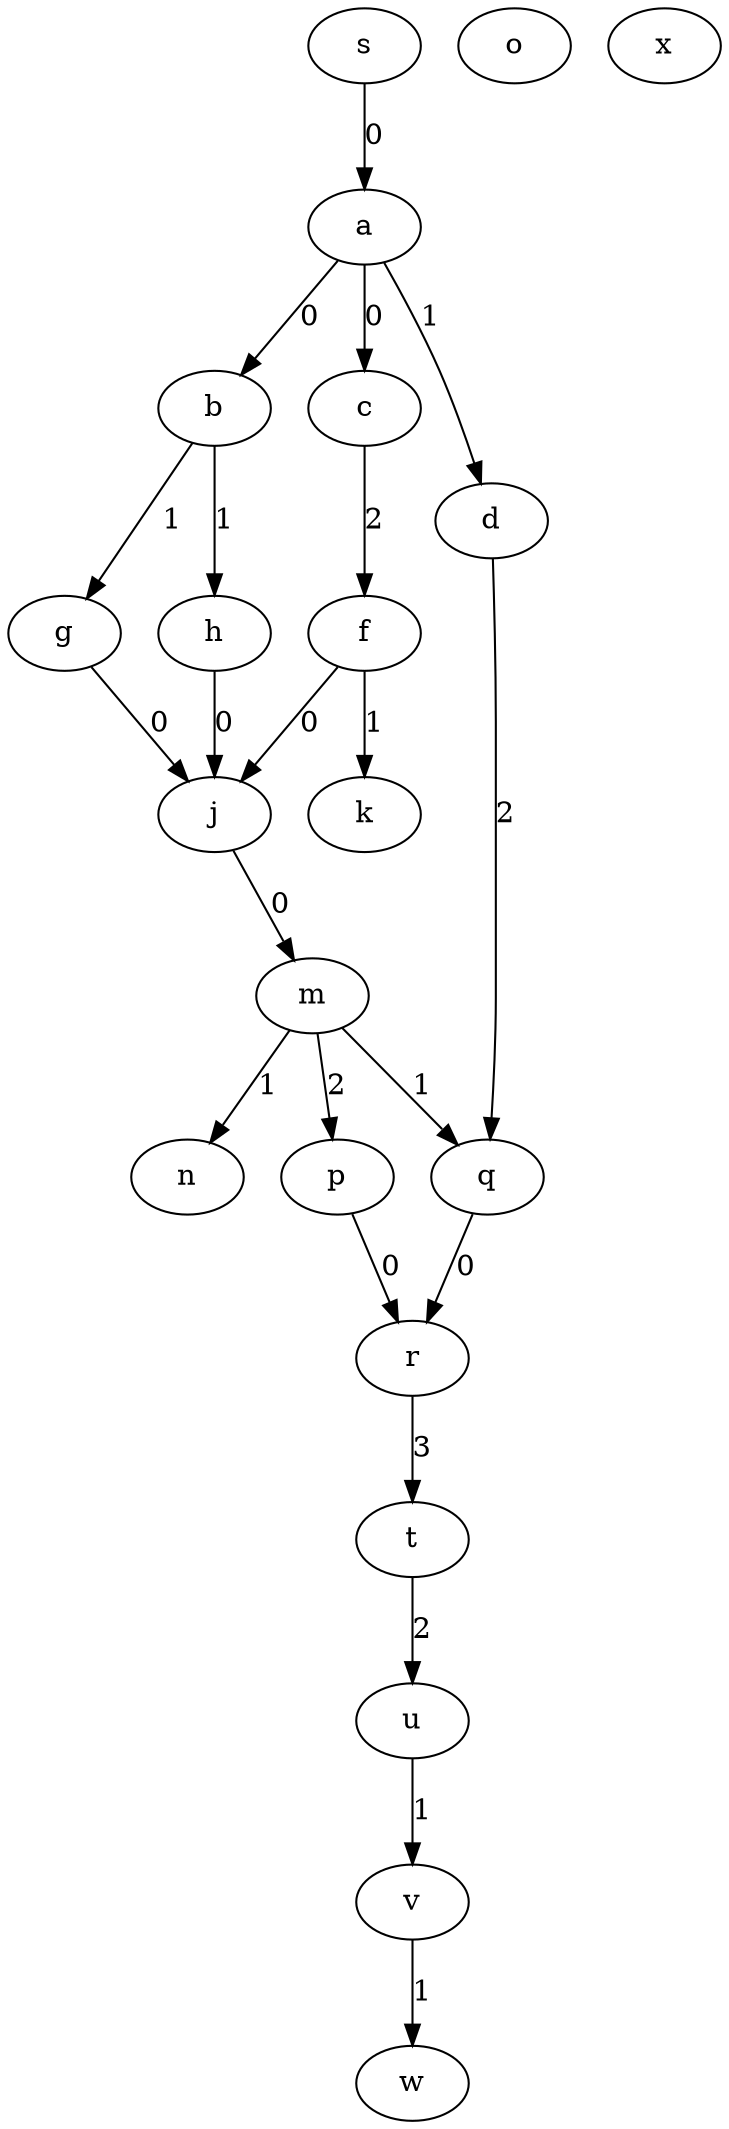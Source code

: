 Digraph {
a [label="a"];
b [label="b"];
c [label="c"];
d [label="d"];
f [label="f"];
g [label="g"];
h [label="h"];
j [label="j"];
k [label="k"];
m [label="m"];
n [label="n"];
o [label="o"];
p [label="p"];
q [label="q"];
r [label="r"];
s [label="s"];
t [label="t"];
u [label="u"];
v [label="v"];
w [label="w"];
x [label="x"];

s -> a [label="0"];
a -> b [label="0"];
a -> c [label="0"];
a -> d [label="1"];
b -> g [label="1"];
b -> h [label="1"];
c -> f [label="2"];
d -> q [label="2"];
f -> j [label="0"];
f -> k [label="1"];
g -> j [label="0"]
h -> j [label="0"];
j -> m [label="0"];
m -> n [label="1"];
m -> p [label="2"];
m -> q [label="1"];
p -> r [label="0"];
q -> r [label="0"];
r -> t [label="3"];
t -> u [label="2"];
u -> v [label="1"];
v -> w [label="1"];

}
